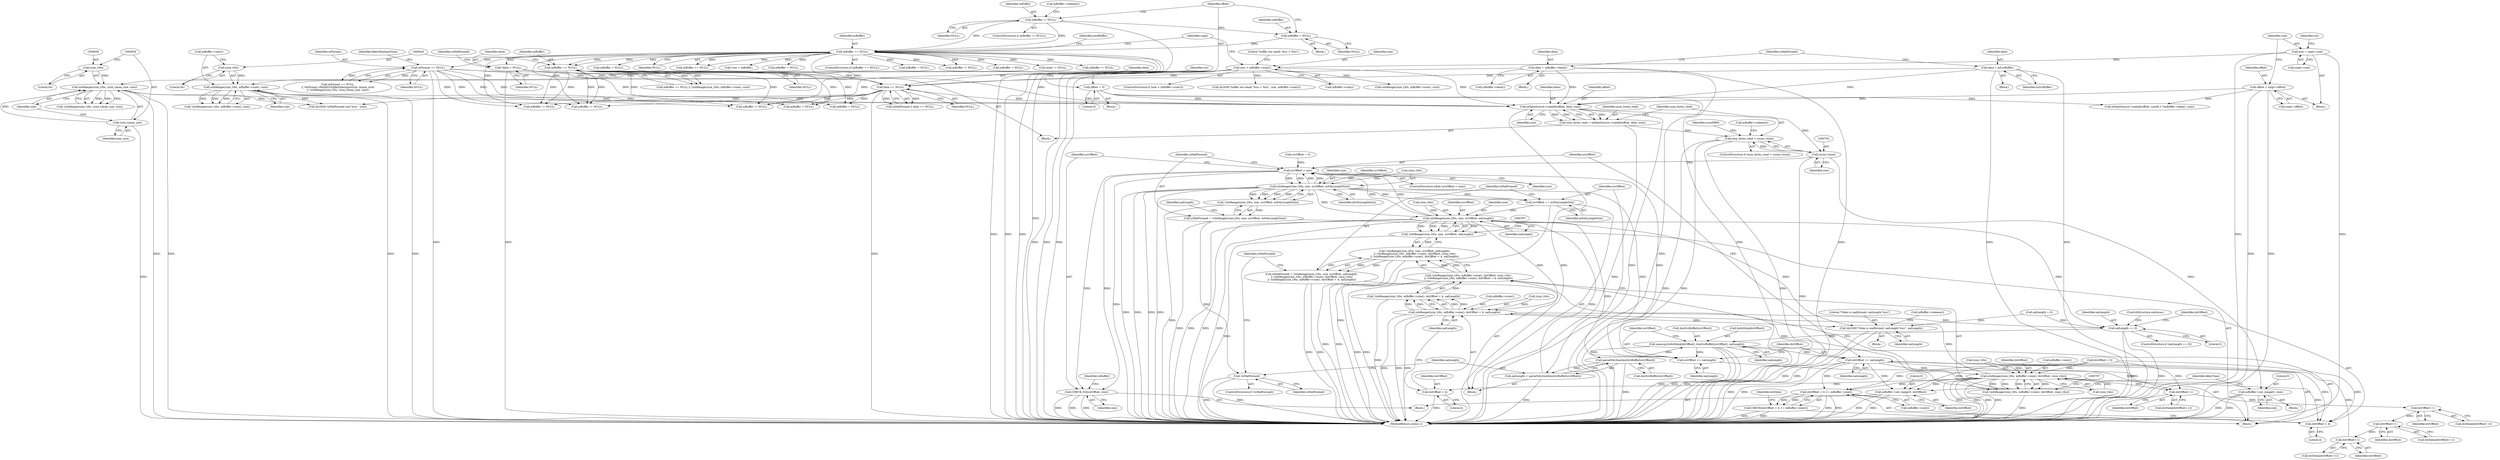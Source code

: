 digraph "0_Android_5403587a74aee2fb57076528c3927851531c8afb@API" {
"1000694" [label="(Call,mDataSource->readAt(offset, data, size))"];
"1000238" [label="(Call,offset = 0)"];
"1000303" [label="(Call,offset = smpl->offset)"];
"1000636" [label="(Call,data = mBuffer->data())"];
"1000674" [label="(Call,data == NULL)"];
"1000668" [label="(Call,data = mSrcBuffer)"];
"1000608" [label="(Call,*data = NULL)"];
"1000255" [label="(Call,mBuffer == NULL)"];
"1000234" [label="(Call,mBuffer = NULL)"];
"1000229" [label="(Call,mBuffer != NULL)"];
"1000620" [label="(Call,mBuffer == NULL)"];
"1000644" [label="(Call,mFormat == NULL)"];
"1000624" [label="(Call,isInRange((size_t)0u, mBuffer->size(), size))"];
"1000625" [label="(Call,(size_t)0u)"];
"1000347" [label="(Call,size > mBuffer->size())"];
"1000308" [label="(Call,size = smpl->size)"];
"1000654" [label="(Call,isInRange((size_t)0u, (size_t)max_size, size))"];
"1000655" [label="(Call,(size_t)0u)"];
"1000658" [label="(Call,(size_t)max_size)"];
"1000692" [label="(Call,num_bytes_read = mDataSource->readAt(offset, data, size))"];
"1000699" [label="(Call,num_bytes_read < (ssize_t)size)"];
"1000701" [label="(Call,(ssize_t)size)"];
"1000720" [label="(Call,mBuffer->set_range(0, size))"];
"1000740" [label="(Call,srcOffset < size)"];
"1000747" [label="(Call,isInRange((size_t)0u, size, srcOffset, mNALLengthSize))"];
"1000746" [label="(Call,!isInRange((size_t)0u, size, srcOffset, mNALLengthSize))"];
"1000744" [label="(Call,isMalFormed = !isInRange((size_t)0u, size, srcOffset, mNALLengthSize))"];
"1000759" [label="(Call,!isMalFormed)"];
"1000769" [label="(Call,srcOffset += mNALLengthSize)"];
"1000776" [label="(Call,isInRange((size_t)0u, size, srcOffset, nalLength))"];
"1000775" [label="(Call,!isInRange((size_t)0u, size, srcOffset, nalLength))"];
"1000774" [label="(Call,!isInRange((size_t)0u, size, srcOffset, nalLength)\n || !isInRange((size_t)0u, mBuffer->size(), dstOffset, (size_t)4u)\n || !isInRange((size_t)0u, mBuffer->size(), dstOffset + 4, nalLength))"];
"1000772" [label="(Call,isMalFormed = !isInRange((size_t)0u, size, srcOffset, nalLength)\n || !isInRange((size_t)0u, mBuffer->size(), dstOffset, (size_t)4u)\n || !isInRange((size_t)0u, mBuffer->size(), dstOffset + 4, nalLength))"];
"1000795" [label="(Call,isInRange((size_t)0u, mBuffer->size(), dstOffset + 4, nalLength))"];
"1000794" [label="(Call,!isInRange((size_t)0u, mBuffer->size(), dstOffset + 4, nalLength))"];
"1000783" [label="(Call,!isInRange((size_t)0u, mBuffer->size(), dstOffset, (size_t)4u)\n || !isInRange((size_t)0u, mBuffer->size(), dstOffset + 4, nalLength))"];
"1000807" [label="(Call,ALOGE(\"Video is malformed; nalLength %zu\", nalLength))"];
"1000817" [label="(Call,nalLength == 0)"];
"1000852" [label="(Call,memcpy(&dstData[dstOffset], &mSrcBuffer[srcOffset], nalLength))"];
"1000764" [label="(Call,parseNALSize(&mSrcBuffer[srcOffset]))"];
"1000762" [label="(Call,nalLength = parseNALSize(&mSrcBuffer[srcOffset]))"];
"1000862" [label="(Call,srcOffset += nalLength)"];
"1000865" [label="(Call,dstOffset += nalLength)"];
"1000785" [label="(Call,isInRange((size_t)0u, mBuffer->size(), dstOffset, (size_t)4u))"];
"1000784" [label="(Call,!isInRange((size_t)0u, mBuffer->size(), dstOffset, (size_t)4u))"];
"1000800" [label="(Call,dstOffset + 4)"];
"1000823" [label="(Call,dstOffset + 4 <= mBuffer->size())"];
"1000822" [label="(Call,CHECK(dstOffset + 4 <= mBuffer->size()))"];
"1000824" [label="(Call,dstOffset + 4)"];
"1000831" [label="(Call,dstOffset++)"];
"1000837" [label="(Call,dstOffset++)"];
"1000843" [label="(Call,dstOffset++)"];
"1000849" [label="(Call,dstOffset++)"];
"1000875" [label="(Call,mBuffer->set_range(0, dstOffset))"];
"1000868" [label="(Call,CHECK_EQ(srcOffset, size))"];
"1000830" [label="(Identifier,dstData)"];
"1000694" [label="(Call,mDataSource->readAt(offset, data, size))"];
"1000773" [label="(Identifier,isMalFormed)"];
"1000799" [label="(Call,mBuffer->size())"];
"1000660" [label="(Identifier,max_size)"];
"1000744" [label="(Call,isMalFormed = !isInRange((size_t)0u, size, srcOffset, mNALLengthSize))"];
"1000705" [label="(Call,mBuffer->release())"];
"1000585" [label="(Block,)"];
"1000670" [label="(Identifier,mSrcBuffer)"];
"1000609" [label="(Identifier,data)"];
"1000646" [label="(Identifier,NULL)"];
"1000608" [label="(Call,*data = NULL)"];
"1000756" [label="(Identifier,nalLength)"];
"1000837" [label="(Call,dstOffset++)"];
"1000739" [label="(ControlStructure,while (srcOffset < size))"];
"1000309" [label="(Identifier,size)"];
"1000448" [label="(Call,mBuffer = NULL)"];
"1000678" [label="(Call,ALOGE(\"isMalFormed size %zu\", size))"];
"1000758" [label="(ControlStructure,if (!isMalFormed))"];
"1000873" [label="(Identifier,mBuffer)"];
"1000346" [label="(ControlStructure,if (size > mBuffer->size()))"];
"1000645" [label="(Identifier,mFormat)"];
"1000627" [label="(Literal,0u)"];
"1000755" [label="(Call,nalLength = 0)"];
"1000776" [label="(Call,isInRange((size_t)0u, size, srcOffset, nalLength))"];
"1000786" [label="(Call,(size_t)0u)"];
"1000743" [label="(Block,)"];
"1000700" [label="(Identifier,num_bytes_read)"];
"1000777" [label="(Call,(size_t)0u)"];
"1000697" [label="(Identifier,size)"];
"1000674" [label="(Call,data == NULL)"];
"1000231" [label="(Identifier,NULL)"];
"1000667" [label="(Block,)"];
"1000257" [label="(Identifier,NULL)"];
"1000338" [label="(Call,mBuffer == NULL)"];
"1000657" [label="(Literal,0u)"];
"1000643" [label="(Call,mFormat == NULL\n || !mFormat->findInt32(kKeyMaxInputSize, &max_size)\n || !isInRange((size_t)0u, (size_t)max_size, size))"];
"1000761" [label="(Block,)"];
"1000843" [label="(Call,dstOffset++)"];
"1000791" [label="(Call,(size_t)4u)"];
"1000635" [label="(Block,)"];
"1000912" [label="(MethodReturn,status_t)"];
"1000623" [label="(Call,!isInRange((size_t)0u, mBuffer->size(), size))"];
"1000732" [label="(Call,srcOffset = 0)"];
"1000491" [label="(Call,*out = mBuffer)"];
"1000675" [label="(Identifier,data)"];
"1000742" [label="(Identifier,size)"];
"1000803" [label="(Identifier,nalLength)"];
"1000796" [label="(Call,(size_t)0u)"];
"1000781" [label="(Identifier,srcOffset)"];
"1000661" [label="(Identifier,size)"];
"1000658" [label="(Call,(size_t)max_size)"];
"1000790" [label="(Identifier,dstOffset)"];
"1000801" [label="(Identifier,dstOffset)"];
"1000699" [label="(Call,num_bytes_read < (ssize_t)size)"];
"1000721" [label="(Literal,0)"];
"1000760" [label="(Identifier,isMalFormed)"];
"1000784" [label="(Call,!isInRange((size_t)0u, mBuffer->size(), dstOffset, (size_t)4u))"];
"1000877" [label="(Identifier,dstOffset)"];
"1000720" [label="(Call,mBuffer->set_range(0, size))"];
"1000794" [label="(Call,!isInRange((size_t)0u, mBuffer->size(), dstOffset + 4, nalLength))"];
"1000864" [label="(Identifier,nalLength)"];
"1000696" [label="(Identifier,data)"];
"1000748" [label="(Call,(size_t)0u)"];
"1000235" [label="(Identifier,mBuffer)"];
"1000879" [label="(Identifier,kKeyTime)"];
"1000847" [label="(Call,dstData[dstOffset++])"];
"1000637" [label="(Identifier,data)"];
"1000867" [label="(Identifier,nalLength)"];
"1000827" [label="(Call,mBuffer->size())"];
"1000818" [label="(Identifier,nalLength)"];
"1000807" [label="(Call,ALOGE(\"Video is malformed; nalLength %zu\", nalLength))"];
"1000536" [label="(Call,mBuffer = NULL)"];
"1000352" [label="(Literal,\"buffer too small: %zu > %zu\")"];
"1000875" [label="(Call,mBuffer->set_range(0, dstOffset))"];
"1000808" [label="(Literal,\"Video is malformed; nalLength %zu\")"];
"1000703" [label="(Identifier,size)"];
"1000869" [label="(Identifier,srcOffset)"];
"1000861" [label="(Identifier,nalLength)"];
"1000823" [label="(Call,dstOffset + 4 <= mBuffer->size())"];
"1000717" [label="(Call,mBuffer != NULL)"];
"1000868" [label="(Call,CHECK_EQ(srcOffset, size))"];
"1000715" [label="(Block,)"];
"1000673" [label="(Identifier,isMalFormed)"];
"1000351" [label="(Call,ALOGE(\"buffer too small: %zu > %zu\", size, mBuffer->size()))"];
"1000850" [label="(Identifier,dstOffset)"];
"1000714" [label="(Identifier,usesDRM)"];
"1000770" [label="(Identifier,srcOffset)"];
"1000305" [label="(Call,smpl->offset)"];
"1000774" [label="(Call,!isInRange((size_t)0u, size, srcOffset, nalLength)\n || !isInRange((size_t)0u, mBuffer->size(), dstOffset, (size_t)4u)\n || !isInRange((size_t)0u, mBuffer->size(), dstOffset + 4, nalLength))"];
"1000682" [label="(Call,mBuffer != NULL)"];
"1000314" [label="(Identifier,cts)"];
"1000255" [label="(Call,mBuffer == NULL)"];
"1000826" [label="(Literal,4)"];
"1000865" [label="(Call,dstOffset += nalLength)"];
"1000232" [label="(Block,)"];
"1000669" [label="(Identifier,data)"];
"1000698" [label="(ControlStructure,if (num_bytes_read < (ssize_t)size))"];
"1000310" [label="(Call,smpl->size)"];
"1000741" [label="(Identifier,srcOffset)"];
"1000254" [label="(ControlStructure,if (mBuffer == NULL))"];
"1000795" [label="(Call,isInRange((size_t)0u, mBuffer->size(), dstOffset + 4, nalLength))"];
"1000816" [label="(ControlStructure,if (nalLength == 0))"];
"1000835" [label="(Call,dstData[dstOffset++])"];
"1000701" [label="(Call,(ssize_t)size)"];
"1000876" [label="(Literal,0)"];
"1000244" [label="(Identifier,cts)"];
"1000692" [label="(Call,num_bytes_read = mDataSource->readAt(offset, data, size))"];
"1000423" [label="(Call,mBuffer = NULL)"];
"1000751" [label="(Identifier,size)"];
"1000805" [label="(Identifier,isMalFormed)"];
"1000759" [label="(Call,!isMalFormed)"];
"1000870" [label="(Identifier,size)"];
"1000629" [label="(Identifier,size)"];
"1000824" [label="(Call,dstOffset + 4)"];
"1000434" [label="(Call,mDataSource->readAt(offset, (uint8_t *)mBuffer->data(), size))"];
"1000852" [label="(Call,memcpy(&dstData[dstOffset], &mSrcBuffer[srcOffset], nalLength))"];
"1000809" [label="(Identifier,nalLength)"];
"1000303" [label="(Call,offset = smpl->offset)"];
"1000240" [label="(Literal,0)"];
"1000260" [label="(Identifier,newBuffer)"];
"1000802" [label="(Literal,4)"];
"1000832" [label="(Identifier,dstOffset)"];
"1000638" [label="(Call,mBuffer->data())"];
"1000736" [label="(Call,dstOffset = 0)"];
"1000746" [label="(Call,!isInRange((size_t)0u, size, srcOffset, mNALLengthSize))"];
"1000456" [label="(Call,mBuffer != NULL)"];
"1000308" [label="(Call,size = smpl->size)"];
"1000772" [label="(Call,isMalFormed = !isInRange((size_t)0u, size, srcOffset, nalLength)\n || !isInRange((size_t)0u, mBuffer->size(), dstOffset, (size_t)4u)\n || !isInRange((size_t)0u, mBuffer->size(), dstOffset + 4, nalLength))"];
"1000853" [label="(Call,&dstData[dstOffset])"];
"1000841" [label="(Call,dstData[dstOffset++])"];
"1000753" [label="(Identifier,mNALLengthSize)"];
"1000740" [label="(Call,srcOffset < size)"];
"1000817" [label="(Call,nalLength == 0)"];
"1000628" [label="(Call,mBuffer->size())"];
"1000348" [label="(Identifier,size)"];
"1000822" [label="(Call,CHECK(dstOffset + 4 <= mBuffer->size()))"];
"1000654" [label="(Call,isInRange((size_t)0u, (size_t)max_size, size))"];
"1000672" [label="(Call,isMalFormed || data == NULL)"];
"1000610" [label="(Identifier,NULL)"];
"1000650" [label="(Identifier,kKeyMaxInputSize)"];
"1000765" [label="(Call,&mSrcBuffer[srcOffset])"];
"1000782" [label="(Identifier,nalLength)"];
"1000644" [label="(Call,mFormat == NULL)"];
"1000239" [label="(Identifier,offset)"];
"1000622" [label="(Identifier,NULL)"];
"1000624" [label="(Call,isInRange((size_t)0u, mBuffer->size(), size))"];
"1000347" [label="(Call,size > mBuffer->size())"];
"1000862" [label="(Call,srcOffset += nalLength)"];
"1000745" [label="(Identifier,isMalFormed)"];
"1000762" [label="(Call,nalLength = parseNALSize(&mSrcBuffer[srcOffset]))"];
"1000821" [label="(ControlStructure,continue;)"];
"1000676" [label="(Identifier,NULL)"];
"1000866" [label="(Identifier,dstOffset)"];
"1000872" [label="(Call,mBuffer != NULL)"];
"1000359" [label="(Identifier,smpl)"];
"1000764" [label="(Call,parseNALSize(&mSrcBuffer[srcOffset]))"];
"1000724" [label="(Block,)"];
"1000849" [label="(Call,dstOffset++)"];
"1000668" [label="(Call,data = mSrcBuffer)"];
"1000693" [label="(Identifier,num_bytes_read)"];
"1000495" [label="(Call,mBuffer = NULL)"];
"1000789" [label="(Call,mBuffer->size())"];
"1000636" [label="(Call,data = mBuffer->data())"];
"1000863" [label="(Identifier,srcOffset)"];
"1000349" [label="(Call,mBuffer->size())"];
"1000546" [label="(Call,clone != NULL)"];
"1000106" [label="(Block,)"];
"1000695" [label="(Identifier,offset)"];
"1000811" [label="(Call,mBuffer = NULL)"];
"1000619" [label="(Call,mBuffer == NULL || !isInRange((size_t)0u, mBuffer->size(), size))"];
"1000613" [label="(Identifier,isMalFormed)"];
"1000800" [label="(Call,dstOffset + 4)"];
"1000706" [label="(Call,mBuffer = NULL)"];
"1000258" [label="(Block,)"];
"1000829" [label="(Call,dstData[dstOffset++])"];
"1000769" [label="(Call,srcOffset += mNALLengthSize)"];
"1000838" [label="(Identifier,dstOffset)"];
"1000230" [label="(Identifier,mBuffer)"];
"1000810" [label="(Call,mBuffer->release())"];
"1000780" [label="(Identifier,size)"];
"1000256" [label="(Identifier,mBuffer)"];
"1000653" [label="(Call,!isInRange((size_t)0u, (size_t)max_size, size))"];
"1000620" [label="(Call,mBuffer == NULL)"];
"1000747" [label="(Call,isInRange((size_t)0u, size, srcOffset, mNALLengthSize))"];
"1000785" [label="(Call,isInRange((size_t)0u, mBuffer->size(), dstOffset, (size_t)4u))"];
"1000806" [label="(Block,)"];
"1000819" [label="(Literal,0)"];
"1000831" [label="(Call,dstOffset++)"];
"1000655" [label="(Call,(size_t)0u)"];
"1000771" [label="(Identifier,mNALLengthSize)"];
"1000775" [label="(Call,!isInRange((size_t)0u, size, srcOffset, nalLength))"];
"1000236" [label="(Identifier,NULL)"];
"1000763" [label="(Identifier,nalLength)"];
"1000233" [label="(Call,mBuffer->release())"];
"1000844" [label="(Identifier,dstOffset)"];
"1000555" [label="(Call,mBuffer != NULL)"];
"1000722" [label="(Identifier,size)"];
"1000621" [label="(Identifier,mBuffer)"];
"1000304" [label="(Identifier,offset)"];
"1000228" [label="(ControlStructure,if (mBuffer != NULL))"];
"1000415" [label="(Call,isInRange((size_t)0u, mBuffer->size(), size))"];
"1000783" [label="(Call,!isInRange((size_t)0u, mBuffer->size(), dstOffset, (size_t)4u)\n || !isInRange((size_t)0u, mBuffer->size(), dstOffset + 4, nalLength))"];
"1000238" [label="(Call,offset = 0)"];
"1000625" [label="(Call,(size_t)0u)"];
"1000234" [label="(Call,mBuffer = NULL)"];
"1000857" [label="(Call,&mSrcBuffer[srcOffset])"];
"1000752" [label="(Identifier,srcOffset)"];
"1000825" [label="(Identifier,dstOffset)"];
"1000229" [label="(Call,mBuffer != NULL)"];
"1000694" -> "1000692"  [label="AST: "];
"1000694" -> "1000697"  [label="CFG: "];
"1000695" -> "1000694"  [label="AST: "];
"1000696" -> "1000694"  [label="AST: "];
"1000697" -> "1000694"  [label="AST: "];
"1000692" -> "1000694"  [label="CFG: "];
"1000694" -> "1000912"  [label="DDG: "];
"1000694" -> "1000912"  [label="DDG: "];
"1000694" -> "1000692"  [label="DDG: "];
"1000694" -> "1000692"  [label="DDG: "];
"1000694" -> "1000692"  [label="DDG: "];
"1000238" -> "1000694"  [label="DDG: "];
"1000303" -> "1000694"  [label="DDG: "];
"1000636" -> "1000694"  [label="DDG: "];
"1000674" -> "1000694"  [label="DDG: "];
"1000668" -> "1000694"  [label="DDG: "];
"1000608" -> "1000694"  [label="DDG: "];
"1000624" -> "1000694"  [label="DDG: "];
"1000654" -> "1000694"  [label="DDG: "];
"1000347" -> "1000694"  [label="DDG: "];
"1000694" -> "1000701"  [label="DDG: "];
"1000238" -> "1000106"  [label="AST: "];
"1000238" -> "1000240"  [label="CFG: "];
"1000239" -> "1000238"  [label="AST: "];
"1000240" -> "1000238"  [label="AST: "];
"1000244" -> "1000238"  [label="CFG: "];
"1000238" -> "1000912"  [label="DDG: "];
"1000238" -> "1000434"  [label="DDG: "];
"1000303" -> "1000258"  [label="AST: "];
"1000303" -> "1000305"  [label="CFG: "];
"1000304" -> "1000303"  [label="AST: "];
"1000305" -> "1000303"  [label="AST: "];
"1000309" -> "1000303"  [label="CFG: "];
"1000303" -> "1000912"  [label="DDG: "];
"1000303" -> "1000912"  [label="DDG: "];
"1000303" -> "1000434"  [label="DDG: "];
"1000636" -> "1000635"  [label="AST: "];
"1000636" -> "1000638"  [label="CFG: "];
"1000637" -> "1000636"  [label="AST: "];
"1000638" -> "1000636"  [label="AST: "];
"1000673" -> "1000636"  [label="CFG: "];
"1000636" -> "1000912"  [label="DDG: "];
"1000636" -> "1000912"  [label="DDG: "];
"1000636" -> "1000674"  [label="DDG: "];
"1000674" -> "1000672"  [label="AST: "];
"1000674" -> "1000676"  [label="CFG: "];
"1000675" -> "1000674"  [label="AST: "];
"1000676" -> "1000674"  [label="AST: "];
"1000672" -> "1000674"  [label="CFG: "];
"1000674" -> "1000912"  [label="DDG: "];
"1000674" -> "1000672"  [label="DDG: "];
"1000674" -> "1000672"  [label="DDG: "];
"1000668" -> "1000674"  [label="DDG: "];
"1000608" -> "1000674"  [label="DDG: "];
"1000620" -> "1000674"  [label="DDG: "];
"1000644" -> "1000674"  [label="DDG: "];
"1000674" -> "1000682"  [label="DDG: "];
"1000674" -> "1000706"  [label="DDG: "];
"1000674" -> "1000717"  [label="DDG: "];
"1000674" -> "1000811"  [label="DDG: "];
"1000674" -> "1000872"  [label="DDG: "];
"1000668" -> "1000667"  [label="AST: "];
"1000668" -> "1000670"  [label="CFG: "];
"1000669" -> "1000668"  [label="AST: "];
"1000670" -> "1000668"  [label="AST: "];
"1000673" -> "1000668"  [label="CFG: "];
"1000668" -> "1000912"  [label="DDG: "];
"1000668" -> "1000912"  [label="DDG: "];
"1000608" -> "1000585"  [label="AST: "];
"1000608" -> "1000610"  [label="CFG: "];
"1000609" -> "1000608"  [label="AST: "];
"1000610" -> "1000608"  [label="AST: "];
"1000613" -> "1000608"  [label="CFG: "];
"1000608" -> "1000912"  [label="DDG: "];
"1000255" -> "1000608"  [label="DDG: "];
"1000255" -> "1000254"  [label="AST: "];
"1000255" -> "1000257"  [label="CFG: "];
"1000256" -> "1000255"  [label="AST: "];
"1000257" -> "1000255"  [label="AST: "];
"1000260" -> "1000255"  [label="CFG: "];
"1000359" -> "1000255"  [label="CFG: "];
"1000255" -> "1000912"  [label="DDG: "];
"1000255" -> "1000912"  [label="DDG: "];
"1000255" -> "1000912"  [label="DDG: "];
"1000234" -> "1000255"  [label="DDG: "];
"1000229" -> "1000255"  [label="DDG: "];
"1000229" -> "1000255"  [label="DDG: "];
"1000255" -> "1000338"  [label="DDG: "];
"1000255" -> "1000338"  [label="DDG: "];
"1000255" -> "1000423"  [label="DDG: "];
"1000255" -> "1000448"  [label="DDG: "];
"1000255" -> "1000456"  [label="DDG: "];
"1000255" -> "1000456"  [label="DDG: "];
"1000255" -> "1000491"  [label="DDG: "];
"1000255" -> "1000495"  [label="DDG: "];
"1000255" -> "1000536"  [label="DDG: "];
"1000255" -> "1000546"  [label="DDG: "];
"1000255" -> "1000555"  [label="DDG: "];
"1000255" -> "1000620"  [label="DDG: "];
"1000255" -> "1000620"  [label="DDG: "];
"1000255" -> "1000644"  [label="DDG: "];
"1000255" -> "1000682"  [label="DDG: "];
"1000255" -> "1000717"  [label="DDG: "];
"1000255" -> "1000872"  [label="DDG: "];
"1000234" -> "1000232"  [label="AST: "];
"1000234" -> "1000236"  [label="CFG: "];
"1000235" -> "1000234"  [label="AST: "];
"1000236" -> "1000234"  [label="AST: "];
"1000239" -> "1000234"  [label="CFG: "];
"1000229" -> "1000234"  [label="DDG: "];
"1000229" -> "1000228"  [label="AST: "];
"1000229" -> "1000231"  [label="CFG: "];
"1000230" -> "1000229"  [label="AST: "];
"1000231" -> "1000229"  [label="AST: "];
"1000233" -> "1000229"  [label="CFG: "];
"1000239" -> "1000229"  [label="CFG: "];
"1000229" -> "1000912"  [label="DDG: "];
"1000620" -> "1000619"  [label="AST: "];
"1000620" -> "1000622"  [label="CFG: "];
"1000621" -> "1000620"  [label="AST: "];
"1000622" -> "1000620"  [label="AST: "];
"1000626" -> "1000620"  [label="CFG: "];
"1000619" -> "1000620"  [label="CFG: "];
"1000620" -> "1000619"  [label="DDG: "];
"1000620" -> "1000619"  [label="DDG: "];
"1000620" -> "1000682"  [label="DDG: "];
"1000620" -> "1000682"  [label="DDG: "];
"1000620" -> "1000706"  [label="DDG: "];
"1000620" -> "1000717"  [label="DDG: "];
"1000620" -> "1000717"  [label="DDG: "];
"1000620" -> "1000811"  [label="DDG: "];
"1000620" -> "1000872"  [label="DDG: "];
"1000620" -> "1000872"  [label="DDG: "];
"1000644" -> "1000643"  [label="AST: "];
"1000644" -> "1000646"  [label="CFG: "];
"1000645" -> "1000644"  [label="AST: "];
"1000646" -> "1000644"  [label="AST: "];
"1000650" -> "1000644"  [label="CFG: "];
"1000643" -> "1000644"  [label="CFG: "];
"1000644" -> "1000912"  [label="DDG: "];
"1000644" -> "1000643"  [label="DDG: "];
"1000644" -> "1000643"  [label="DDG: "];
"1000644" -> "1000682"  [label="DDG: "];
"1000644" -> "1000706"  [label="DDG: "];
"1000644" -> "1000717"  [label="DDG: "];
"1000644" -> "1000811"  [label="DDG: "];
"1000644" -> "1000872"  [label="DDG: "];
"1000624" -> "1000623"  [label="AST: "];
"1000624" -> "1000629"  [label="CFG: "];
"1000625" -> "1000624"  [label="AST: "];
"1000628" -> "1000624"  [label="AST: "];
"1000629" -> "1000624"  [label="AST: "];
"1000623" -> "1000624"  [label="CFG: "];
"1000624" -> "1000912"  [label="DDG: "];
"1000624" -> "1000912"  [label="DDG: "];
"1000624" -> "1000623"  [label="DDG: "];
"1000624" -> "1000623"  [label="DDG: "];
"1000624" -> "1000623"  [label="DDG: "];
"1000625" -> "1000624"  [label="DDG: "];
"1000347" -> "1000624"  [label="DDG: "];
"1000624" -> "1000678"  [label="DDG: "];
"1000625" -> "1000627"  [label="CFG: "];
"1000626" -> "1000625"  [label="AST: "];
"1000627" -> "1000625"  [label="AST: "];
"1000628" -> "1000625"  [label="CFG: "];
"1000347" -> "1000346"  [label="AST: "];
"1000347" -> "1000349"  [label="CFG: "];
"1000348" -> "1000347"  [label="AST: "];
"1000349" -> "1000347"  [label="AST: "];
"1000352" -> "1000347"  [label="CFG: "];
"1000359" -> "1000347"  [label="CFG: "];
"1000347" -> "1000912"  [label="DDG: "];
"1000347" -> "1000912"  [label="DDG: "];
"1000347" -> "1000912"  [label="DDG: "];
"1000308" -> "1000347"  [label="DDG: "];
"1000347" -> "1000351"  [label="DDG: "];
"1000347" -> "1000415"  [label="DDG: "];
"1000347" -> "1000654"  [label="DDG: "];
"1000347" -> "1000678"  [label="DDG: "];
"1000308" -> "1000258"  [label="AST: "];
"1000308" -> "1000310"  [label="CFG: "];
"1000309" -> "1000308"  [label="AST: "];
"1000310" -> "1000308"  [label="AST: "];
"1000314" -> "1000308"  [label="CFG: "];
"1000308" -> "1000912"  [label="DDG: "];
"1000308" -> "1000912"  [label="DDG: "];
"1000654" -> "1000653"  [label="AST: "];
"1000654" -> "1000661"  [label="CFG: "];
"1000655" -> "1000654"  [label="AST: "];
"1000658" -> "1000654"  [label="AST: "];
"1000661" -> "1000654"  [label="AST: "];
"1000653" -> "1000654"  [label="CFG: "];
"1000654" -> "1000912"  [label="DDG: "];
"1000654" -> "1000912"  [label="DDG: "];
"1000654" -> "1000653"  [label="DDG: "];
"1000654" -> "1000653"  [label="DDG: "];
"1000654" -> "1000653"  [label="DDG: "];
"1000655" -> "1000654"  [label="DDG: "];
"1000658" -> "1000654"  [label="DDG: "];
"1000654" -> "1000678"  [label="DDG: "];
"1000655" -> "1000657"  [label="CFG: "];
"1000656" -> "1000655"  [label="AST: "];
"1000657" -> "1000655"  [label="AST: "];
"1000659" -> "1000655"  [label="CFG: "];
"1000658" -> "1000660"  [label="CFG: "];
"1000659" -> "1000658"  [label="AST: "];
"1000660" -> "1000658"  [label="AST: "];
"1000661" -> "1000658"  [label="CFG: "];
"1000658" -> "1000912"  [label="DDG: "];
"1000692" -> "1000585"  [label="AST: "];
"1000693" -> "1000692"  [label="AST: "];
"1000700" -> "1000692"  [label="CFG: "];
"1000692" -> "1000912"  [label="DDG: "];
"1000692" -> "1000699"  [label="DDG: "];
"1000699" -> "1000698"  [label="AST: "];
"1000699" -> "1000701"  [label="CFG: "];
"1000700" -> "1000699"  [label="AST: "];
"1000701" -> "1000699"  [label="AST: "];
"1000705" -> "1000699"  [label="CFG: "];
"1000714" -> "1000699"  [label="CFG: "];
"1000699" -> "1000912"  [label="DDG: "];
"1000699" -> "1000912"  [label="DDG: "];
"1000699" -> "1000912"  [label="DDG: "];
"1000701" -> "1000699"  [label="DDG: "];
"1000701" -> "1000703"  [label="CFG: "];
"1000702" -> "1000701"  [label="AST: "];
"1000703" -> "1000701"  [label="AST: "];
"1000701" -> "1000912"  [label="DDG: "];
"1000701" -> "1000720"  [label="DDG: "];
"1000701" -> "1000740"  [label="DDG: "];
"1000720" -> "1000715"  [label="AST: "];
"1000720" -> "1000722"  [label="CFG: "];
"1000721" -> "1000720"  [label="AST: "];
"1000722" -> "1000720"  [label="AST: "];
"1000879" -> "1000720"  [label="CFG: "];
"1000720" -> "1000912"  [label="DDG: "];
"1000720" -> "1000912"  [label="DDG: "];
"1000740" -> "1000739"  [label="AST: "];
"1000740" -> "1000742"  [label="CFG: "];
"1000741" -> "1000740"  [label="AST: "];
"1000742" -> "1000740"  [label="AST: "];
"1000745" -> "1000740"  [label="CFG: "];
"1000869" -> "1000740"  [label="CFG: "];
"1000740" -> "1000912"  [label="DDG: "];
"1000776" -> "1000740"  [label="DDG: "];
"1000776" -> "1000740"  [label="DDG: "];
"1000747" -> "1000740"  [label="DDG: "];
"1000747" -> "1000740"  [label="DDG: "];
"1000862" -> "1000740"  [label="DDG: "];
"1000732" -> "1000740"  [label="DDG: "];
"1000740" -> "1000747"  [label="DDG: "];
"1000740" -> "1000747"  [label="DDG: "];
"1000740" -> "1000868"  [label="DDG: "];
"1000740" -> "1000868"  [label="DDG: "];
"1000747" -> "1000746"  [label="AST: "];
"1000747" -> "1000753"  [label="CFG: "];
"1000748" -> "1000747"  [label="AST: "];
"1000751" -> "1000747"  [label="AST: "];
"1000752" -> "1000747"  [label="AST: "];
"1000753" -> "1000747"  [label="AST: "];
"1000746" -> "1000747"  [label="CFG: "];
"1000747" -> "1000912"  [label="DDG: "];
"1000747" -> "1000912"  [label="DDG: "];
"1000747" -> "1000912"  [label="DDG: "];
"1000747" -> "1000912"  [label="DDG: "];
"1000747" -> "1000746"  [label="DDG: "];
"1000747" -> "1000746"  [label="DDG: "];
"1000747" -> "1000746"  [label="DDG: "];
"1000747" -> "1000746"  [label="DDG: "];
"1000748" -> "1000747"  [label="DDG: "];
"1000747" -> "1000769"  [label="DDG: "];
"1000747" -> "1000769"  [label="DDG: "];
"1000747" -> "1000776"  [label="DDG: "];
"1000747" -> "1000862"  [label="DDG: "];
"1000746" -> "1000744"  [label="AST: "];
"1000744" -> "1000746"  [label="CFG: "];
"1000746" -> "1000912"  [label="DDG: "];
"1000746" -> "1000744"  [label="DDG: "];
"1000744" -> "1000743"  [label="AST: "];
"1000745" -> "1000744"  [label="AST: "];
"1000756" -> "1000744"  [label="CFG: "];
"1000744" -> "1000912"  [label="DDG: "];
"1000744" -> "1000759"  [label="DDG: "];
"1000759" -> "1000758"  [label="AST: "];
"1000759" -> "1000760"  [label="CFG: "];
"1000760" -> "1000759"  [label="AST: "];
"1000763" -> "1000759"  [label="CFG: "];
"1000805" -> "1000759"  [label="CFG: "];
"1000759" -> "1000912"  [label="DDG: "];
"1000759" -> "1000912"  [label="DDG: "];
"1000769" -> "1000761"  [label="AST: "];
"1000769" -> "1000771"  [label="CFG: "];
"1000770" -> "1000769"  [label="AST: "];
"1000771" -> "1000769"  [label="AST: "];
"1000773" -> "1000769"  [label="CFG: "];
"1000769" -> "1000912"  [label="DDG: "];
"1000769" -> "1000776"  [label="DDG: "];
"1000776" -> "1000775"  [label="AST: "];
"1000776" -> "1000782"  [label="CFG: "];
"1000777" -> "1000776"  [label="AST: "];
"1000780" -> "1000776"  [label="AST: "];
"1000781" -> "1000776"  [label="AST: "];
"1000782" -> "1000776"  [label="AST: "];
"1000775" -> "1000776"  [label="CFG: "];
"1000776" -> "1000912"  [label="DDG: "];
"1000776" -> "1000912"  [label="DDG: "];
"1000776" -> "1000912"  [label="DDG: "];
"1000776" -> "1000775"  [label="DDG: "];
"1000776" -> "1000775"  [label="DDG: "];
"1000776" -> "1000775"  [label="DDG: "];
"1000776" -> "1000775"  [label="DDG: "];
"1000777" -> "1000776"  [label="DDG: "];
"1000762" -> "1000776"  [label="DDG: "];
"1000776" -> "1000795"  [label="DDG: "];
"1000776" -> "1000807"  [label="DDG: "];
"1000776" -> "1000817"  [label="DDG: "];
"1000776" -> "1000862"  [label="DDG: "];
"1000775" -> "1000774"  [label="AST: "];
"1000787" -> "1000775"  [label="CFG: "];
"1000774" -> "1000775"  [label="CFG: "];
"1000775" -> "1000912"  [label="DDG: "];
"1000775" -> "1000774"  [label="DDG: "];
"1000774" -> "1000772"  [label="AST: "];
"1000774" -> "1000783"  [label="CFG: "];
"1000783" -> "1000774"  [label="AST: "];
"1000772" -> "1000774"  [label="CFG: "];
"1000774" -> "1000912"  [label="DDG: "];
"1000774" -> "1000912"  [label="DDG: "];
"1000774" -> "1000772"  [label="DDG: "];
"1000774" -> "1000772"  [label="DDG: "];
"1000783" -> "1000774"  [label="DDG: "];
"1000783" -> "1000774"  [label="DDG: "];
"1000772" -> "1000761"  [label="AST: "];
"1000773" -> "1000772"  [label="AST: "];
"1000805" -> "1000772"  [label="CFG: "];
"1000772" -> "1000912"  [label="DDG: "];
"1000772" -> "1000912"  [label="DDG: "];
"1000795" -> "1000794"  [label="AST: "];
"1000795" -> "1000803"  [label="CFG: "];
"1000796" -> "1000795"  [label="AST: "];
"1000799" -> "1000795"  [label="AST: "];
"1000800" -> "1000795"  [label="AST: "];
"1000803" -> "1000795"  [label="AST: "];
"1000794" -> "1000795"  [label="CFG: "];
"1000795" -> "1000912"  [label="DDG: "];
"1000795" -> "1000912"  [label="DDG: "];
"1000795" -> "1000912"  [label="DDG: "];
"1000795" -> "1000794"  [label="DDG: "];
"1000795" -> "1000794"  [label="DDG: "];
"1000795" -> "1000794"  [label="DDG: "];
"1000795" -> "1000794"  [label="DDG: "];
"1000796" -> "1000795"  [label="DDG: "];
"1000785" -> "1000795"  [label="DDG: "];
"1000795" -> "1000807"  [label="DDG: "];
"1000795" -> "1000817"  [label="DDG: "];
"1000794" -> "1000783"  [label="AST: "];
"1000783" -> "1000794"  [label="CFG: "];
"1000794" -> "1000912"  [label="DDG: "];
"1000794" -> "1000783"  [label="DDG: "];
"1000783" -> "1000784"  [label="CFG: "];
"1000784" -> "1000783"  [label="AST: "];
"1000783" -> "1000912"  [label="DDG: "];
"1000783" -> "1000912"  [label="DDG: "];
"1000784" -> "1000783"  [label="DDG: "];
"1000807" -> "1000806"  [label="AST: "];
"1000807" -> "1000809"  [label="CFG: "];
"1000808" -> "1000807"  [label="AST: "];
"1000809" -> "1000807"  [label="AST: "];
"1000810" -> "1000807"  [label="CFG: "];
"1000807" -> "1000912"  [label="DDG: "];
"1000807" -> "1000912"  [label="DDG: "];
"1000755" -> "1000807"  [label="DDG: "];
"1000817" -> "1000816"  [label="AST: "];
"1000817" -> "1000819"  [label="CFG: "];
"1000818" -> "1000817"  [label="AST: "];
"1000819" -> "1000817"  [label="AST: "];
"1000821" -> "1000817"  [label="CFG: "];
"1000825" -> "1000817"  [label="CFG: "];
"1000817" -> "1000912"  [label="DDG: "];
"1000817" -> "1000912"  [label="DDG: "];
"1000755" -> "1000817"  [label="DDG: "];
"1000817" -> "1000852"  [label="DDG: "];
"1000852" -> "1000743"  [label="AST: "];
"1000852" -> "1000861"  [label="CFG: "];
"1000853" -> "1000852"  [label="AST: "];
"1000857" -> "1000852"  [label="AST: "];
"1000861" -> "1000852"  [label="AST: "];
"1000863" -> "1000852"  [label="CFG: "];
"1000852" -> "1000912"  [label="DDG: "];
"1000852" -> "1000912"  [label="DDG: "];
"1000852" -> "1000912"  [label="DDG: "];
"1000852" -> "1000764"  [label="DDG: "];
"1000764" -> "1000852"  [label="DDG: "];
"1000852" -> "1000862"  [label="DDG: "];
"1000852" -> "1000865"  [label="DDG: "];
"1000764" -> "1000762"  [label="AST: "];
"1000764" -> "1000765"  [label="CFG: "];
"1000765" -> "1000764"  [label="AST: "];
"1000762" -> "1000764"  [label="CFG: "];
"1000764" -> "1000912"  [label="DDG: "];
"1000764" -> "1000762"  [label="DDG: "];
"1000762" -> "1000761"  [label="AST: "];
"1000763" -> "1000762"  [label="AST: "];
"1000770" -> "1000762"  [label="CFG: "];
"1000762" -> "1000912"  [label="DDG: "];
"1000862" -> "1000743"  [label="AST: "];
"1000862" -> "1000864"  [label="CFG: "];
"1000863" -> "1000862"  [label="AST: "];
"1000864" -> "1000862"  [label="AST: "];
"1000866" -> "1000862"  [label="CFG: "];
"1000865" -> "1000743"  [label="AST: "];
"1000865" -> "1000867"  [label="CFG: "];
"1000866" -> "1000865"  [label="AST: "];
"1000867" -> "1000865"  [label="AST: "];
"1000741" -> "1000865"  [label="CFG: "];
"1000865" -> "1000912"  [label="DDG: "];
"1000865" -> "1000912"  [label="DDG: "];
"1000865" -> "1000785"  [label="DDG: "];
"1000865" -> "1000823"  [label="DDG: "];
"1000865" -> "1000824"  [label="DDG: "];
"1000865" -> "1000831"  [label="DDG: "];
"1000849" -> "1000865"  [label="DDG: "];
"1000865" -> "1000875"  [label="DDG: "];
"1000785" -> "1000784"  [label="AST: "];
"1000785" -> "1000791"  [label="CFG: "];
"1000786" -> "1000785"  [label="AST: "];
"1000789" -> "1000785"  [label="AST: "];
"1000790" -> "1000785"  [label="AST: "];
"1000791" -> "1000785"  [label="AST: "];
"1000784" -> "1000785"  [label="CFG: "];
"1000785" -> "1000912"  [label="DDG: "];
"1000785" -> "1000912"  [label="DDG: "];
"1000785" -> "1000912"  [label="DDG: "];
"1000785" -> "1000912"  [label="DDG: "];
"1000785" -> "1000784"  [label="DDG: "];
"1000785" -> "1000784"  [label="DDG: "];
"1000785" -> "1000784"  [label="DDG: "];
"1000785" -> "1000784"  [label="DDG: "];
"1000786" -> "1000785"  [label="DDG: "];
"1000736" -> "1000785"  [label="DDG: "];
"1000791" -> "1000785"  [label="DDG: "];
"1000785" -> "1000800"  [label="DDG: "];
"1000785" -> "1000823"  [label="DDG: "];
"1000785" -> "1000824"  [label="DDG: "];
"1000785" -> "1000831"  [label="DDG: "];
"1000785" -> "1000875"  [label="DDG: "];
"1000797" -> "1000784"  [label="CFG: "];
"1000784" -> "1000912"  [label="DDG: "];
"1000800" -> "1000802"  [label="CFG: "];
"1000801" -> "1000800"  [label="AST: "];
"1000802" -> "1000800"  [label="AST: "];
"1000803" -> "1000800"  [label="CFG: "];
"1000800" -> "1000912"  [label="DDG: "];
"1000823" -> "1000822"  [label="AST: "];
"1000823" -> "1000827"  [label="CFG: "];
"1000824" -> "1000823"  [label="AST: "];
"1000827" -> "1000823"  [label="AST: "];
"1000822" -> "1000823"  [label="CFG: "];
"1000823" -> "1000912"  [label="DDG: "];
"1000823" -> "1000912"  [label="DDG: "];
"1000823" -> "1000822"  [label="DDG: "];
"1000823" -> "1000822"  [label="DDG: "];
"1000736" -> "1000823"  [label="DDG: "];
"1000822" -> "1000743"  [label="AST: "];
"1000830" -> "1000822"  [label="CFG: "];
"1000822" -> "1000912"  [label="DDG: "];
"1000822" -> "1000912"  [label="DDG: "];
"1000824" -> "1000826"  [label="CFG: "];
"1000825" -> "1000824"  [label="AST: "];
"1000826" -> "1000824"  [label="AST: "];
"1000827" -> "1000824"  [label="CFG: "];
"1000736" -> "1000824"  [label="DDG: "];
"1000831" -> "1000829"  [label="AST: "];
"1000831" -> "1000832"  [label="CFG: "];
"1000832" -> "1000831"  [label="AST: "];
"1000829" -> "1000831"  [label="CFG: "];
"1000736" -> "1000831"  [label="DDG: "];
"1000831" -> "1000837"  [label="DDG: "];
"1000837" -> "1000835"  [label="AST: "];
"1000837" -> "1000838"  [label="CFG: "];
"1000838" -> "1000837"  [label="AST: "];
"1000835" -> "1000837"  [label="CFG: "];
"1000837" -> "1000843"  [label="DDG: "];
"1000843" -> "1000841"  [label="AST: "];
"1000843" -> "1000844"  [label="CFG: "];
"1000844" -> "1000843"  [label="AST: "];
"1000841" -> "1000843"  [label="CFG: "];
"1000843" -> "1000849"  [label="DDG: "];
"1000849" -> "1000847"  [label="AST: "];
"1000849" -> "1000850"  [label="CFG: "];
"1000850" -> "1000849"  [label="AST: "];
"1000847" -> "1000849"  [label="CFG: "];
"1000875" -> "1000724"  [label="AST: "];
"1000875" -> "1000877"  [label="CFG: "];
"1000876" -> "1000875"  [label="AST: "];
"1000877" -> "1000875"  [label="AST: "];
"1000879" -> "1000875"  [label="CFG: "];
"1000875" -> "1000912"  [label="DDG: "];
"1000875" -> "1000912"  [label="DDG: "];
"1000736" -> "1000875"  [label="DDG: "];
"1000868" -> "1000724"  [label="AST: "];
"1000868" -> "1000870"  [label="CFG: "];
"1000869" -> "1000868"  [label="AST: "];
"1000870" -> "1000868"  [label="AST: "];
"1000873" -> "1000868"  [label="CFG: "];
"1000868" -> "1000912"  [label="DDG: "];
"1000868" -> "1000912"  [label="DDG: "];
"1000868" -> "1000912"  [label="DDG: "];
}

